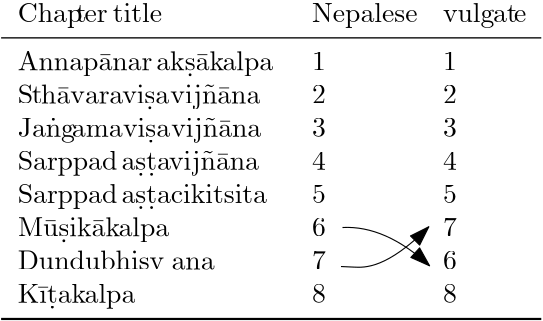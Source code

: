 <?xml version="1.0"?>
<!DOCTYPE ipe SYSTEM "ipe.dtd">
<ipe version="70218" creator="Ipe 7.2.29">
<info created="D:20241002175830" modified="D:20241002175830"/>
<ipestyle>
<symbol name="bullet">
<path matrix="0.04 0 0 0.04 0 0" fill="black">
18 0 0 18 0 0 e
</path>
</symbol>
<layout paper="612 792" origin="0 0" frame="612 792"/>
</ipestyle>
<ipestyle>
<preamble>\usepackage[utf8]{inputenc}</preamble>
</ipestyle>
<page>
<layer name="alpha"/>
<view layers="alpha" active="alpha"/>
<text layer="alpha" matrix="1 0 0 1 187.472 657.268" pos="0 0" stroke="0" type="label" width="23.246" height="6.926" depth="1.93" valign="baseline" size="9.962">Chap</text>
<text matrix="1 0 0 1 208.364 657.268" pos="0 0" stroke="0" type="label" width="3.874" height="6.128" depth="0" valign="baseline" size="9.962">t</text>
<text matrix="1 0 0 1 211.482 657.268" pos="0 0" stroke="0" type="label" width="8.33" height="4.289" depth="0" valign="baseline" size="9.962">er</text>
<text matrix="1 0 0 1 221.714 657.268" pos="0 0" stroke="0" type="label" width="17.711" height="6.918" depth="0" valign="baseline" size="9.962">title</text>
<text matrix="1 0 0 1 293.405 657.268" pos="0 0" stroke="0" type="label" width="7.472" height="6.808" depth="0" valign="baseline" size="9.962">N</text>
<text matrix="1 0 0 1 300.907 657.268" pos="0 0" stroke="0" type="label" width="30.497" height="6.926" depth="1.93" valign="baseline" size="9.962">epalese</text>
<text matrix="1 0 0 1 340.538 657.268" pos="0 0" stroke="0" type="label" width="18.542" height="6.926" depth="1.93" valign="baseline" size="9.962">vulg</text>
<text matrix="1 0 0 1 358.57 657.268" pos="0 0" stroke="0" type="label" width="8.856" height="6.128" depth="0" valign="baseline" size="9.962">at</text>
<text matrix="1 0 0 1 366.112 657.268" pos="0 0" stroke="0" type="label" width="4.428" height="4.289" depth="0" valign="baseline" size="9.962">e</text>
<path stroke="0" pen="0.498">
181.494 651.563 m
375.955 651.563 l
</path>
<text matrix="1 0 0 1 187.472 639.908" pos="0 0" stroke="0" type="label" width="48.457" height="6.815" depth="1.93" valign="baseline" size="9.962">Annapānar</text>
<text matrix="1 0 0 1 237.345 639.908" pos="0 0" stroke="0" type="label" width="42.12" height="6.922" depth="2.12" valign="baseline" size="9.962">akṣākalpa</text>
<text matrix="1 0 0 1 293.405 639.908" pos="0 0" stroke="0" type="label" width="4.981" height="6.42" depth="0" valign="baseline" size="9.962">1</text>
<text matrix="1 0 0 1 340.538 639.908" pos="0 0" stroke="0" type="label" width="4.981" height="6.42" depth="0" valign="baseline" size="9.962">1</text>
<text matrix="1 0 0 1 187.472 627.953" pos="0 0" stroke="0" type="label" width="5.535" height="6.808" depth="0" valign="baseline" size="9.962">S</text>
<text matrix="1 0 0 1 192.503 627.953" pos="0 0" stroke="0" type="label" width="3.874" height="6.128" depth="0" valign="baseline" size="9.962">t</text>
<text matrix="1 0 0 1 195.89 627.953" pos="0 0" stroke="0" type="label" width="10.516" height="6.918" depth="0" valign="baseline" size="9.962">hā</text>
<text matrix="1 0 0 1 206.341 627.953" pos="0 0" stroke="0" type="label" width="5.258" height="4.289" depth="0" valign="baseline" size="9.962">v</text>
<text matrix="1 0 0 1 211.661 627.953" pos="0 0" stroke="0" type="label" width="8.883" height="4.289" depth="0" valign="baseline" size="9.962">ar</text>
<text matrix="1 0 0 1 220.428 627.953" pos="0 0" stroke="0" type="label" width="4.981" height="4.289" depth="0" valign="baseline" size="9.962">a</text>
<text matrix="1 0 0 1 225.061 627.953" pos="0 0" stroke="0" type="label" width="16.937" height="6.658" depth="2.12" valign="baseline" size="9.962">viṣa</text>
<text matrix="1 0 0 1 242.406 627.953" pos="0 0" stroke="0" type="label" width="8.025" height="6.654" depth="0" valign="baseline" size="9.962">vi</text>
<text matrix="1 0 0 1 250.744 627.953" pos="0 0" stroke="0" type="label" width="24.076" height="6.661" depth="1.93" valign="baseline" size="9.962">jñāna</text>
<text matrix="1 0 0 1 293.405 627.953" pos="0 0" stroke="0" type="label" width="4.981" height="6.42" depth="0" valign="baseline" size="9.962">2</text>
<text matrix="1 0 0 1 340.538 627.953" pos="0 0" stroke="0" type="label" width="4.981" height="6.42" depth="0" valign="baseline" size="9.962">2</text>
<text matrix="1 0 0 1 187.472 615.998" pos="0 0" stroke="0" type="label" width="20.617" height="6.815" depth="1.93" valign="baseline" size="9.962">Jaṅg</text>
<text matrix="1 0 0 1 206.969 615.998" pos="0 0" stroke="0" type="label" width="18.265" height="4.289" depth="0" valign="baseline" size="9.962">ama</text>
<text matrix="1 0 0 1 225.38 615.998" pos="0 0" stroke="0" type="label" width="16.937" height="6.658" depth="2.12" valign="baseline" size="9.962">viṣa</text>
<text matrix="1 0 0 1 242.725 615.998" pos="0 0" stroke="0" type="label" width="8.025" height="6.654" depth="0" valign="baseline" size="9.962">vi</text>
<text matrix="1 0 0 1 251.063 615.998" pos="0 0" stroke="0" type="label" width="24.076" height="6.661" depth="1.93" valign="baseline" size="9.962">jñāna</text>
<text matrix="1 0 0 1 293.405 615.998" pos="0 0" stroke="0" type="label" width="4.981" height="6.42" depth="0" valign="baseline" size="9.962">3</text>
<text matrix="1 0 0 1 340.538 615.998" pos="0 0" stroke="0" type="label" width="4.981" height="6.42" depth="0" valign="baseline" size="9.962">3</text>
<text matrix="1 0 0 1 187.472 604.043" pos="0 0" stroke="0" type="label" width="14.418" height="6.808" depth="0" valign="baseline" size="9.962">Sar</text>
<text matrix="1 0 0 1 201.758 604.043" pos="0 0" stroke="0" type="label" width="21.586" height="6.926" depth="1.93" valign="baseline" size="9.962">ppad</text>
<text matrix="1 0 0 1 224.812 604.043" pos="0 0" stroke="0" type="label" width="17.767" height="6.132" depth="2.12" valign="baseline" size="9.962">aṣṭa</text>
<text matrix="1 0 0 1 241.908 604.043" pos="0 0" stroke="0" type="label" width="8.025" height="6.654" depth="0" valign="baseline" size="9.962">vi</text>
<text matrix="1 0 0 1 250.246 604.043" pos="0 0" stroke="0" type="label" width="24.076" height="6.661" depth="1.93" valign="baseline" size="9.962">jñāna</text>
<text matrix="1 0 0 1 293.405 604.043" pos="0 0" stroke="0" type="label" width="4.981" height="6.42" depth="0" valign="baseline" size="9.962">4</text>
<text matrix="1 0 0 1 340.538 604.043" pos="0 0" stroke="0" type="label" width="4.981" height="6.42" depth="0" valign="baseline" size="9.962">4</text>
<text matrix="1 0 0 1 187.472 592.088" pos="0 0" stroke="0" type="label" width="14.418" height="6.808" depth="0" valign="baseline" size="9.962">Sar</text>
<text matrix="1 0 0 1 201.758 592.088" pos="0 0" stroke="0" type="label" width="21.586" height="6.926" depth="1.93" valign="baseline" size="9.962">ppad</text>
<text matrix="1 0 0 1 224.812 592.088" pos="0 0" stroke="0" type="label" width="52.415" height="6.922" depth="2.12" valign="baseline" size="9.962">aṣṭacikitsita</text>
<text matrix="1 0 0 1 293.405 592.088" pos="0 0" stroke="0" type="label" width="4.981" height="6.42" depth="0" valign="baseline" size="9.962">5</text>
<text matrix="1 0 0 1 340.538 592.088" pos="0 0" stroke="0" type="label" width="4.981" height="6.42" depth="0" valign="baseline" size="9.962">5</text>
<text matrix="1 0 0 1 187.472 580.133" pos="0 0" stroke="0" type="label" width="54.573" height="6.922" depth="2.12" valign="baseline" size="9.962">Mūṣikākalpa</text>
<text matrix="1 0 0 1 293.405 580.133" pos="0 0" stroke="0" type="label" width="4.981" height="6.42" depth="0" valign="baseline" size="9.962">6</text>
<text matrix="1 0 0 1 340.538 580.133" pos="0 0" stroke="0" type="label" width="4.981" height="6.42" depth="0" valign="baseline" size="9.962">7</text>
<text matrix="1 0 0 1 187.472 568.177" pos="0 0" stroke="0" type="label" width="52.774" height="6.918" depth="0" valign="baseline" size="9.962">Dundubhisv</text>
<text matrix="1 0 0 1 242.814 568.177" pos="0 0" stroke="0" type="label" width="15.497" height="4.289" depth="0" valign="baseline" size="9.962">ana</text>
<text matrix="1 0 0 1 293.405 568.177" pos="0 0" stroke="0" type="label" width="4.981" height="6.42" depth="0" valign="baseline" size="9.962">7</text>
<text matrix="1 0 0 1 340.538 568.177" pos="0 0" stroke="0" type="label" width="4.981" height="6.42" depth="0" valign="baseline" size="9.962">6</text>
<text matrix="1 0 0 1 187.472 556.222" pos="0 0" stroke="0" type="label" width="42.341" height="6.922" depth="2.12" valign="baseline" size="9.962">Kīṭakalpa</text>
<text matrix="1 0 0 1 293.405 556.222" pos="0 0" stroke="0" type="label" width="4.981" height="6.42" depth="0" valign="baseline" size="9.962">8</text>
<text matrix="1 0 0 1 340.538 556.222" pos="0 0" stroke="0" type="label" width="4.981" height="6.42" depth="0" valign="baseline" size="9.962">8</text>
<path stroke="0" pen="0.797">
181.494 550.368 m
375.955 550.368 l
</path>
<path stroke="black" rarrow="normal/normal">
335.469 583.561 m
320.337 568.428
304.664 569.239
303.853 569.239
303.853 569.239
303.853 569.239 c
</path>
<path stroke="black" rarrow="normal/normal">
335.739 569.509 m
319.796 584.101
304.394 583.29 c
</path>
</page>
</ipe>
